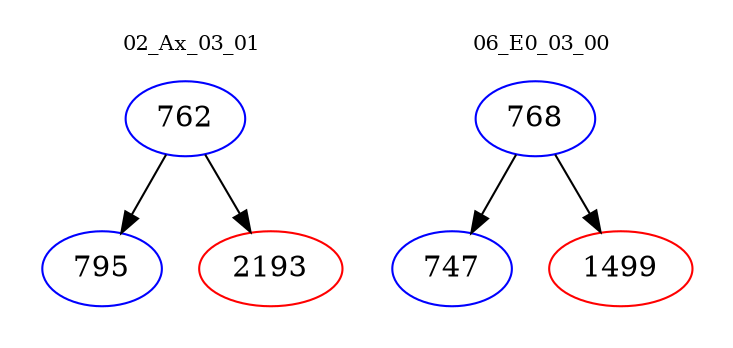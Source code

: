 digraph{
subgraph cluster_0 {
color = white
label = "02_Ax_03_01";
fontsize=10;
T0_762 [label="762", color="blue"]
T0_762 -> T0_795 [color="black"]
T0_795 [label="795", color="blue"]
T0_762 -> T0_2193 [color="black"]
T0_2193 [label="2193", color="red"]
}
subgraph cluster_1 {
color = white
label = "06_E0_03_00";
fontsize=10;
T1_768 [label="768", color="blue"]
T1_768 -> T1_747 [color="black"]
T1_747 [label="747", color="blue"]
T1_768 -> T1_1499 [color="black"]
T1_1499 [label="1499", color="red"]
}
}
